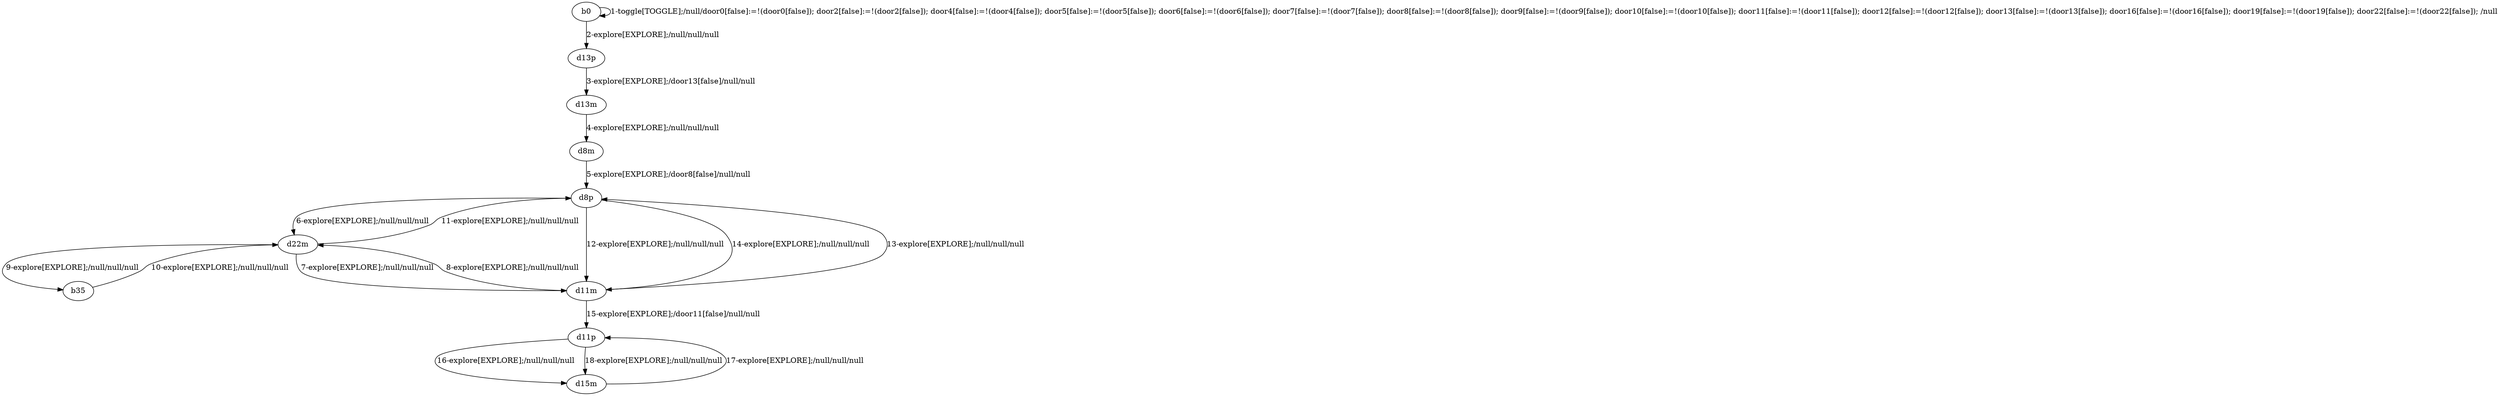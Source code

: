 # Total number of goals covered by this test: 1
# d15m --> d11p

digraph g {
"b0" -> "b0" [label = "1-toggle[TOGGLE];/null/door0[false]:=!(door0[false]); door2[false]:=!(door2[false]); door4[false]:=!(door4[false]); door5[false]:=!(door5[false]); door6[false]:=!(door6[false]); door7[false]:=!(door7[false]); door8[false]:=!(door8[false]); door9[false]:=!(door9[false]); door10[false]:=!(door10[false]); door11[false]:=!(door11[false]); door12[false]:=!(door12[false]); door13[false]:=!(door13[false]); door16[false]:=!(door16[false]); door19[false]:=!(door19[false]); door22[false]:=!(door22[false]); /null"];
"b0" -> "d13p" [label = "2-explore[EXPLORE];/null/null/null"];
"d13p" -> "d13m" [label = "3-explore[EXPLORE];/door13[false]/null/null"];
"d13m" -> "d8m" [label = "4-explore[EXPLORE];/null/null/null"];
"d8m" -> "d8p" [label = "5-explore[EXPLORE];/door8[false]/null/null"];
"d8p" -> "d22m" [label = "6-explore[EXPLORE];/null/null/null"];
"d22m" -> "d11m" [label = "7-explore[EXPLORE];/null/null/null"];
"d11m" -> "d22m" [label = "8-explore[EXPLORE];/null/null/null"];
"d22m" -> "b35" [label = "9-explore[EXPLORE];/null/null/null"];
"b35" -> "d22m" [label = "10-explore[EXPLORE];/null/null/null"];
"d22m" -> "d8p" [label = "11-explore[EXPLORE];/null/null/null"];
"d8p" -> "d11m" [label = "12-explore[EXPLORE];/null/null/null"];
"d11m" -> "d8p" [label = "13-explore[EXPLORE];/null/null/null"];
"d8p" -> "d11m" [label = "14-explore[EXPLORE];/null/null/null"];
"d11m" -> "d11p" [label = "15-explore[EXPLORE];/door11[false]/null/null"];
"d11p" -> "d15m" [label = "16-explore[EXPLORE];/null/null/null"];
"d15m" -> "d11p" [label = "17-explore[EXPLORE];/null/null/null"];
"d11p" -> "d15m" [label = "18-explore[EXPLORE];/null/null/null"];
}